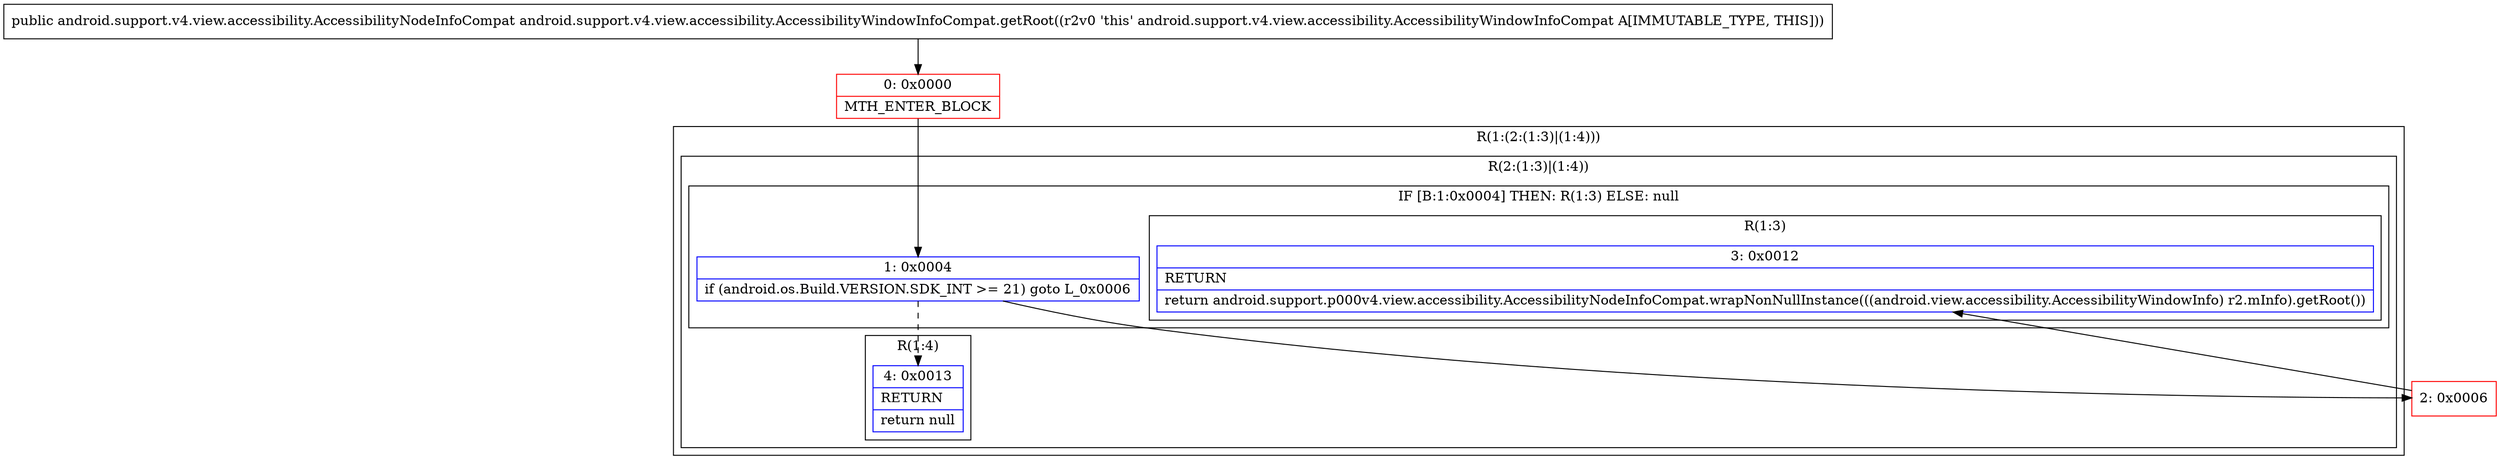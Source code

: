 digraph "CFG forandroid.support.v4.view.accessibility.AccessibilityWindowInfoCompat.getRoot()Landroid\/support\/v4\/view\/accessibility\/AccessibilityNodeInfoCompat;" {
subgraph cluster_Region_1025005332 {
label = "R(1:(2:(1:3)|(1:4)))";
node [shape=record,color=blue];
subgraph cluster_Region_2008688744 {
label = "R(2:(1:3)|(1:4))";
node [shape=record,color=blue];
subgraph cluster_IfRegion_477799684 {
label = "IF [B:1:0x0004] THEN: R(1:3) ELSE: null";
node [shape=record,color=blue];
Node_1 [shape=record,label="{1\:\ 0x0004|if (android.os.Build.VERSION.SDK_INT \>= 21) goto L_0x0006\l}"];
subgraph cluster_Region_1972026133 {
label = "R(1:3)";
node [shape=record,color=blue];
Node_3 [shape=record,label="{3\:\ 0x0012|RETURN\l|return android.support.p000v4.view.accessibility.AccessibilityNodeInfoCompat.wrapNonNullInstance(((android.view.accessibility.AccessibilityWindowInfo) r2.mInfo).getRoot())\l}"];
}
}
subgraph cluster_Region_181789255 {
label = "R(1:4)";
node [shape=record,color=blue];
Node_4 [shape=record,label="{4\:\ 0x0013|RETURN\l|return null\l}"];
}
}
}
Node_0 [shape=record,color=red,label="{0\:\ 0x0000|MTH_ENTER_BLOCK\l}"];
Node_2 [shape=record,color=red,label="{2\:\ 0x0006}"];
MethodNode[shape=record,label="{public android.support.v4.view.accessibility.AccessibilityNodeInfoCompat android.support.v4.view.accessibility.AccessibilityWindowInfoCompat.getRoot((r2v0 'this' android.support.v4.view.accessibility.AccessibilityWindowInfoCompat A[IMMUTABLE_TYPE, THIS])) }"];
MethodNode -> Node_0;
Node_1 -> Node_2;
Node_1 -> Node_4[style=dashed];
Node_0 -> Node_1;
Node_2 -> Node_3;
}

